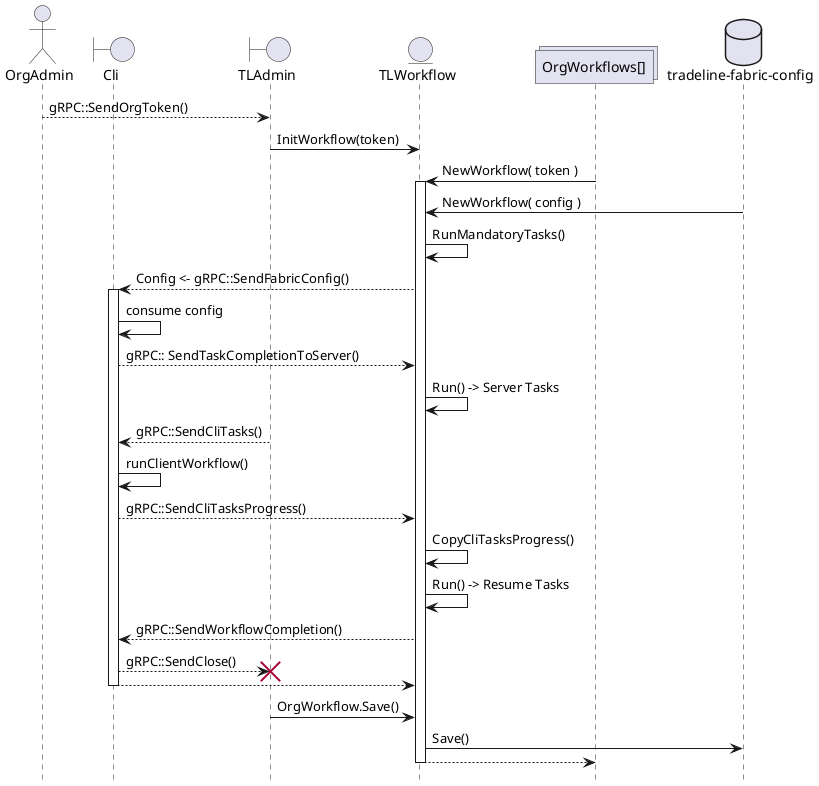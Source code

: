 @startuml
hide footbox

actor OrgAdmin
boundary "Cli"
boundary TLAdmin
entity TLWorkflow
collections "OrgWorkflows[]"
database "tradeline-fabric-config"

OrgAdmin  --> TLAdmin : gRPC::SendOrgToken()
TLAdmin -> TLWorkflow : InitWorkflow(token)
TLWorkflow <- "OrgWorkflows[]" : NewWorkflow( token )
    Activate TLWorkflow
    TLWorkflow <- "tradeline-fabric-config": NewWorkflow( config )
    TLWorkflow ->  TLWorkflow : RunMandatoryTasks()
    TLWorkflow  --> Cli : Config <- gRPC::SendFabricConfig()

        Activate Cli
        Cli -> Cli : consume config
        Cli --> TLWorkflow : gRPC:: SendTaskCompletionToServer()
        TLWorkflow -> TLWorkflow : Run() -> Server Tasks
        TLAdmin --> "Cli" : gRPC::SendCliTasks()
        Cli -> Cli : runClientWorkflow()
        Cli --> TLWorkflow : gRPC::SendCliTasksProgress()
        TLWorkflow -> TLWorkflow : CopyCliTasksProgress()
        TLWorkflow -> TLWorkflow : Run() -> Resume Tasks
        TLWorkflow --> Cli : gRPC::SendWorkflowCompletion()
        Cli --> TLAdmin !! : gRPC::SendClose()
        return

    TLAdmin -> TLWorkflow : OrgWorkflow.Save()
    TLWorkflow -> "tradeline-fabric-config" : Save()

    return
@enduml
